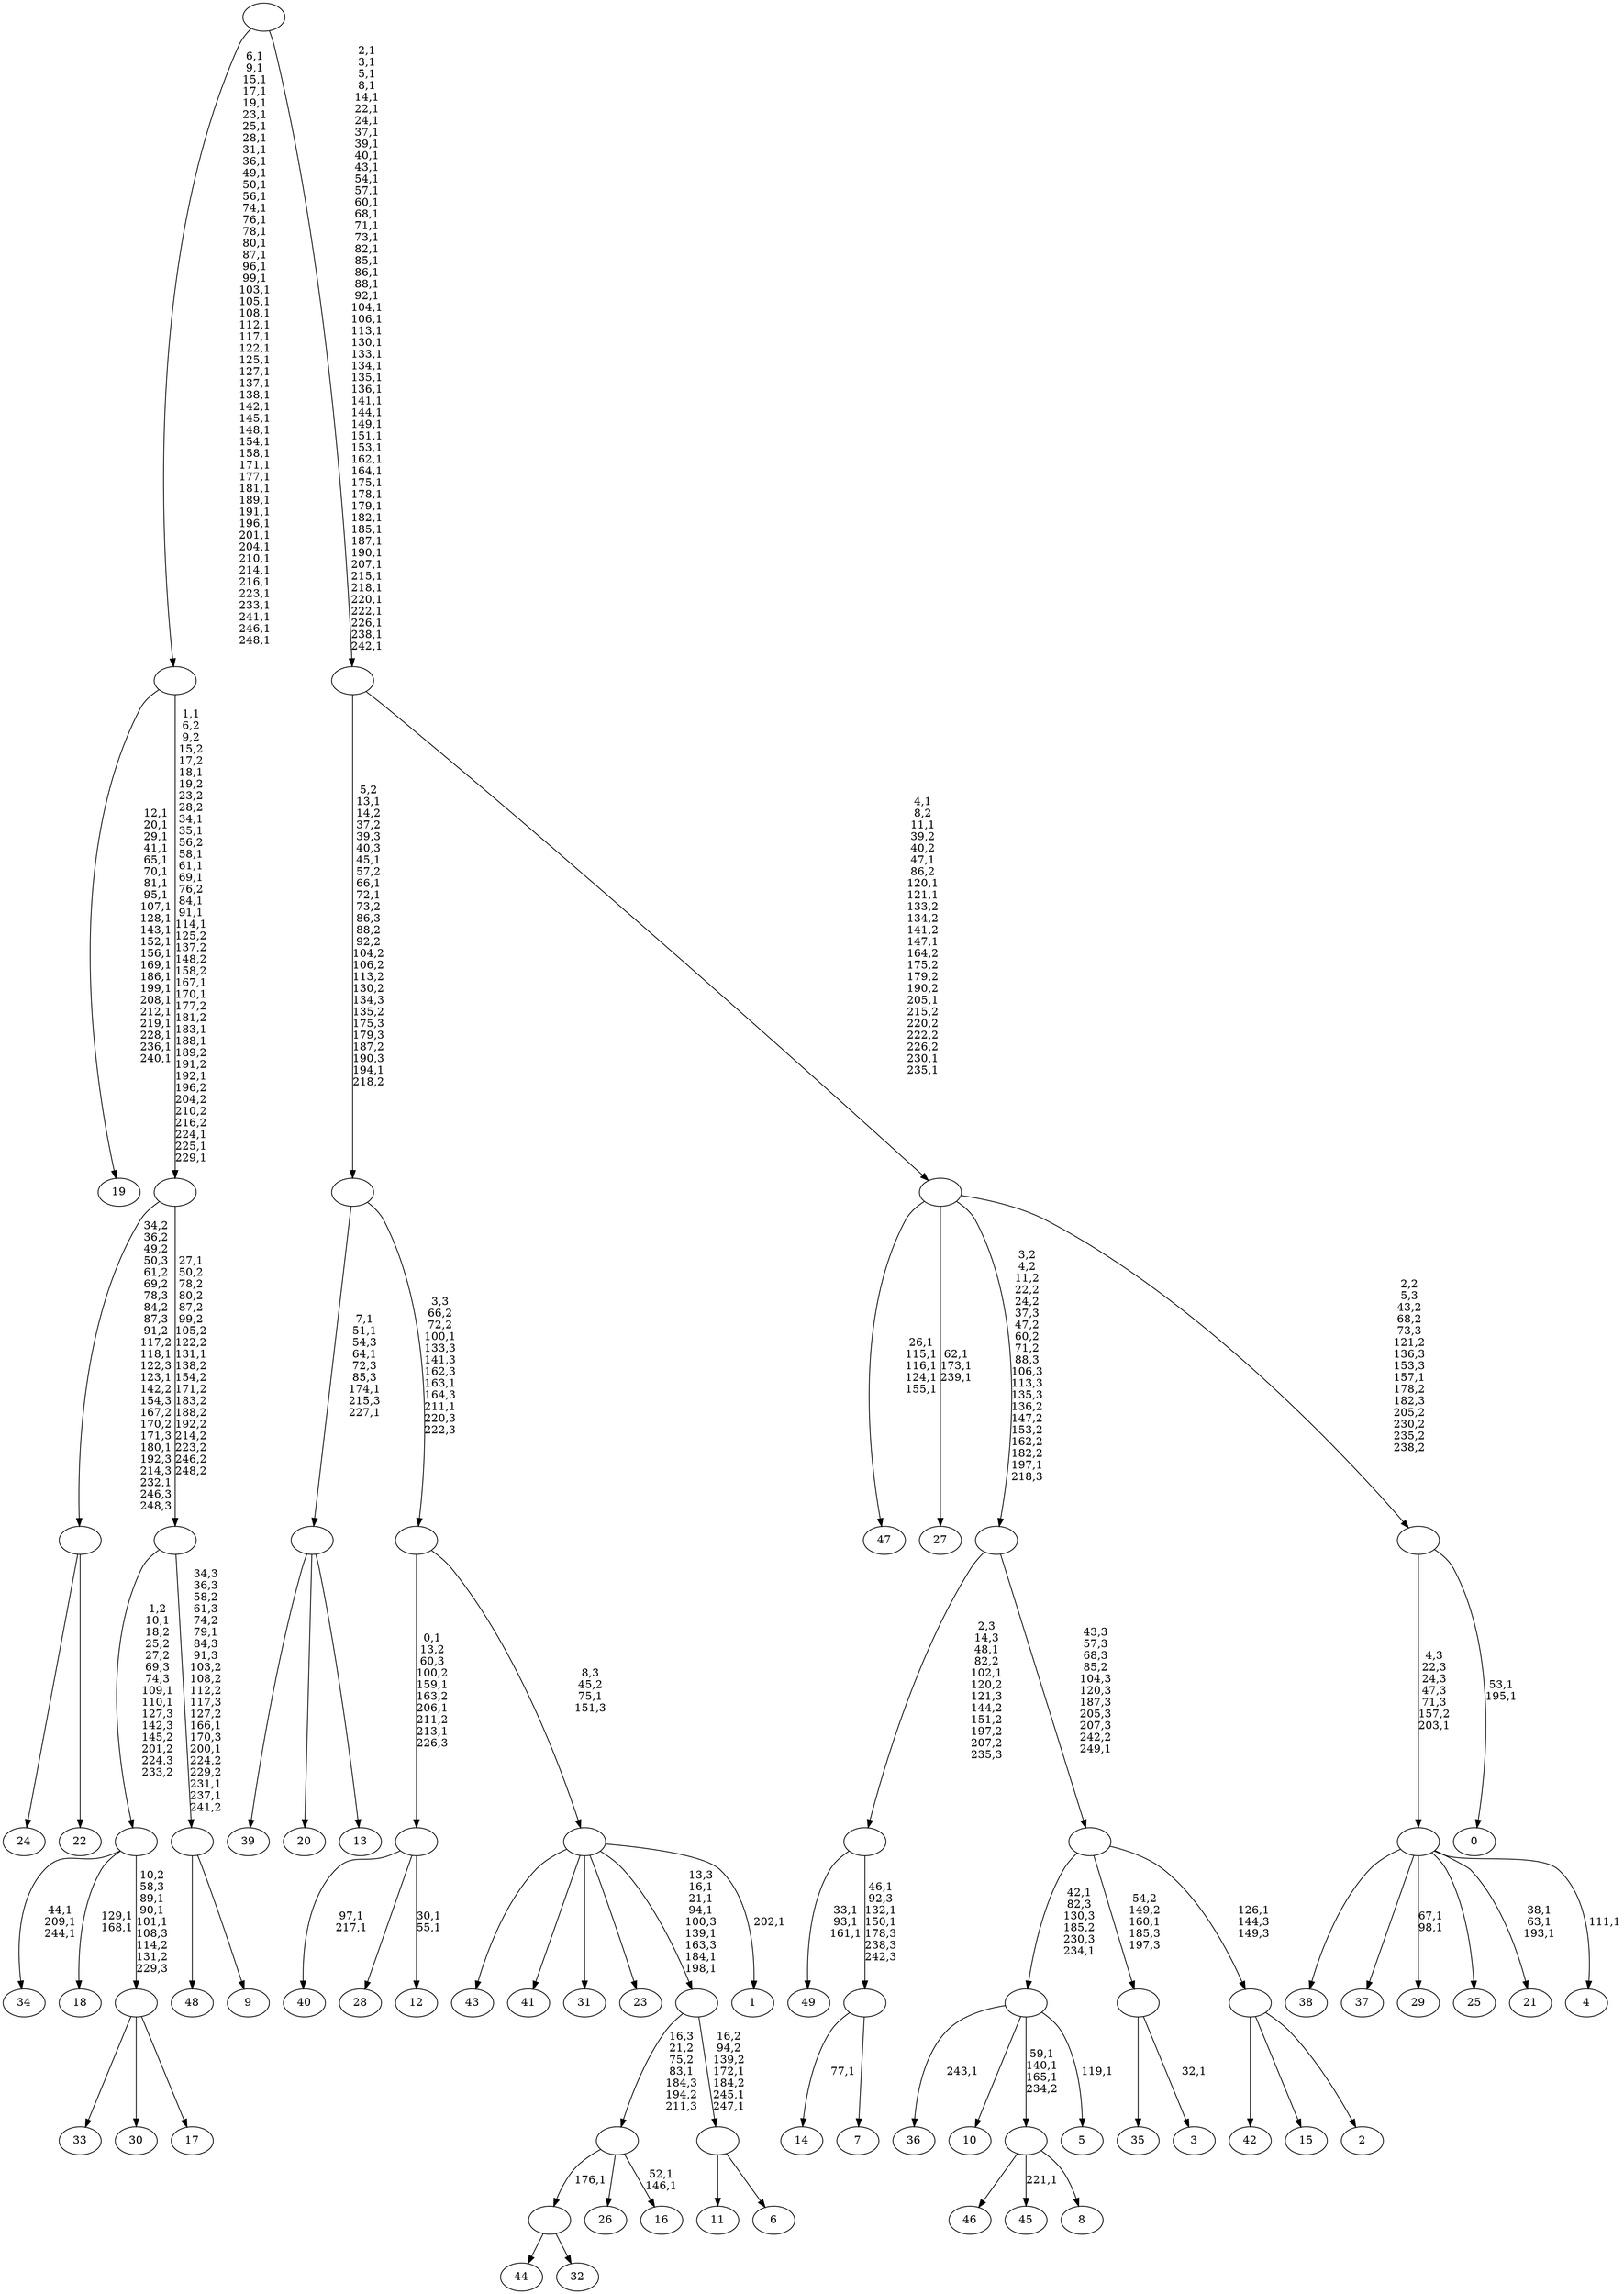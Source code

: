 digraph T {
	300 [label="49"]
	296 [label="48"]
	295 [label="47"]
	289 [label="46"]
	288 [label="45"]
	286 [label="44"]
	285 [label="43"]
	284 [label="42"]
	283 [label="41"]
	282 [label="40"]
	279 [label="39"]
	278 [label="38"]
	277 [label="37"]
	276 [label="36"]
	274 [label="35"]
	273 [label="34"]
	269 [label="33"]
	268 [label="32"]
	267 [label=""]
	266 [label="31"]
	265 [label="30"]
	264 [label="29"]
	261 [label="28"]
	260 [label="27"]
	256 [label="26"]
	255 [label="25"]
	254 [label="24"]
	253 [label="23"]
	252 [label="22"]
	251 [label=""]
	247 [label="21"]
	243 [label="20"]
	242 [label="19"]
	219 [label="18"]
	216 [label="17"]
	215 [label=""]
	212 [label=""]
	209 [label="16"]
	206 [label=""]
	205 [label="15"]
	204 [label="14"]
	202 [label="13"]
	201 [label=""]
	196 [label="12"]
	193 [label=""]
	189 [label="11"]
	188 [label="10"]
	187 [label="9"]
	186 [label=""]
	181 [label=""]
	179 [label=""]
	161 [label=""]
	110 [label="8"]
	109 [label=""]
	106 [label="7"]
	105 [label=""]
	102 [label=""]
	100 [label="6"]
	99 [label=""]
	96 [label=""]
	90 [label="5"]
	88 [label=""]
	86 [label="4"]
	84 [label=""]
	83 [label="3"]
	81 [label=""]
	80 [label="2"]
	79 [label=""]
	78 [label=""]
	77 [label=""]
	76 [label="1"]
	74 [label=""]
	73 [label=""]
	70 [label=""]
	65 [label="0"]
	62 [label=""]
	61 [label=""]
	52 [label=""]
	0 [label=""]
	267 -> 286 [label=""]
	267 -> 268 [label=""]
	251 -> 254 [label=""]
	251 -> 252 [label=""]
	215 -> 269 [label=""]
	215 -> 265 [label=""]
	215 -> 216 [label=""]
	212 -> 215 [label="10,2\n58,3\n89,1\n90,1\n101,1\n108,3\n114,2\n131,2\n229,3"]
	212 -> 219 [label="129,1\n168,1"]
	212 -> 273 [label="44,1\n209,1\n244,1"]
	206 -> 209 [label="52,1\n146,1"]
	206 -> 267 [label="176,1"]
	206 -> 256 [label=""]
	201 -> 279 [label=""]
	201 -> 243 [label=""]
	201 -> 202 [label=""]
	193 -> 196 [label="30,1\n55,1"]
	193 -> 282 [label="97,1\n217,1"]
	193 -> 261 [label=""]
	186 -> 296 [label=""]
	186 -> 187 [label=""]
	181 -> 186 [label="34,3\n36,3\n58,2\n61,3\n74,2\n79,1\n84,3\n91,3\n103,2\n108,2\n112,2\n117,3\n127,2\n166,1\n170,3\n200,1\n224,2\n229,2\n231,1\n237,1\n241,2"]
	181 -> 212 [label="1,2\n10,1\n18,2\n25,2\n27,2\n69,3\n74,3\n109,1\n110,1\n127,3\n142,3\n145,2\n201,2\n224,3\n233,2"]
	179 -> 181 [label="27,1\n50,2\n78,2\n80,2\n87,2\n99,2\n105,2\n122,2\n131,1\n138,2\n154,2\n171,2\n183,2\n188,2\n192,2\n214,2\n223,2\n246,2\n248,2"]
	179 -> 251 [label="34,2\n36,2\n49,2\n50,3\n61,2\n69,2\n78,3\n84,2\n87,3\n91,2\n117,2\n118,1\n122,3\n123,1\n142,2\n154,3\n167,2\n170,2\n171,3\n180,1\n192,3\n214,3\n232,1\n246,3\n248,3"]
	161 -> 179 [label="1,1\n6,2\n9,2\n15,2\n17,2\n18,1\n19,2\n23,2\n28,2\n34,1\n35,1\n56,2\n58,1\n61,1\n69,1\n76,2\n84,1\n91,1\n114,1\n125,2\n137,2\n148,2\n158,2\n167,1\n170,1\n177,2\n181,2\n183,1\n188,1\n189,2\n191,2\n192,1\n196,2\n204,2\n210,2\n216,2\n224,1\n225,1\n229,1"]
	161 -> 242 [label="12,1\n20,1\n29,1\n41,1\n65,1\n70,1\n81,1\n95,1\n107,1\n128,1\n143,1\n152,1\n156,1\n169,1\n186,1\n199,1\n208,1\n212,1\n219,1\n228,1\n236,1\n240,1"]
	109 -> 288 [label="221,1"]
	109 -> 289 [label=""]
	109 -> 110 [label=""]
	105 -> 204 [label="77,1"]
	105 -> 106 [label=""]
	102 -> 105 [label="46,1\n92,3\n132,1\n150,1\n178,3\n238,3\n242,3"]
	102 -> 300 [label="33,1\n93,1\n161,1"]
	99 -> 189 [label=""]
	99 -> 100 [label=""]
	96 -> 99 [label="16,2\n94,2\n139,2\n172,1\n184,2\n245,1\n247,1"]
	96 -> 206 [label="16,3\n21,2\n75,2\n83,1\n184,3\n194,2\n211,3"]
	88 -> 90 [label="119,1"]
	88 -> 109 [label="59,1\n140,1\n165,1\n234,2"]
	88 -> 276 [label="243,1"]
	88 -> 188 [label=""]
	84 -> 86 [label="111,1"]
	84 -> 247 [label="38,1\n63,1\n193,1"]
	84 -> 264 [label="67,1\n98,1"]
	84 -> 278 [label=""]
	84 -> 277 [label=""]
	84 -> 255 [label=""]
	81 -> 83 [label="32,1"]
	81 -> 274 [label=""]
	79 -> 284 [label=""]
	79 -> 205 [label=""]
	79 -> 80 [label=""]
	78 -> 88 [label="42,1\n82,3\n130,3\n185,2\n230,3\n234,1"]
	78 -> 81 [label="54,2\n149,2\n160,1\n185,3\n197,3"]
	78 -> 79 [label="126,1\n144,3\n149,3"]
	77 -> 102 [label="2,3\n14,3\n48,1\n82,2\n102,1\n120,2\n121,3\n144,2\n151,2\n197,2\n207,2\n235,3"]
	77 -> 78 [label="43,3\n57,3\n68,3\n85,2\n104,3\n120,3\n187,3\n205,3\n207,3\n242,2\n249,1"]
	74 -> 76 [label="202,1"]
	74 -> 96 [label="13,3\n16,1\n21,1\n94,1\n100,3\n139,1\n163,3\n184,1\n198,1"]
	74 -> 285 [label=""]
	74 -> 283 [label=""]
	74 -> 266 [label=""]
	74 -> 253 [label=""]
	73 -> 193 [label="0,1\n13,2\n60,3\n100,2\n159,1\n163,2\n206,1\n211,2\n213,1\n226,3"]
	73 -> 74 [label="8,3\n45,2\n75,1\n151,3"]
	70 -> 73 [label="3,3\n66,2\n72,2\n100,1\n133,3\n141,3\n162,3\n163,1\n164,3\n211,1\n220,3\n222,3"]
	70 -> 201 [label="7,1\n51,1\n54,3\n64,1\n72,3\n85,3\n174,1\n215,3\n227,1"]
	62 -> 65 [label="53,1\n195,1"]
	62 -> 84 [label="4,3\n22,3\n24,3\n47,3\n71,3\n157,2\n203,1"]
	61 -> 260 [label="62,1\n173,1\n239,1"]
	61 -> 295 [label="26,1\n115,1\n116,1\n124,1\n155,1"]
	61 -> 77 [label="3,2\n4,2\n11,2\n22,2\n24,2\n37,3\n47,2\n60,2\n71,2\n88,3\n106,3\n113,3\n135,3\n136,2\n147,2\n153,2\n162,2\n182,2\n197,1\n218,3"]
	61 -> 62 [label="2,2\n5,3\n43,2\n68,2\n73,3\n121,2\n136,3\n153,3\n157,1\n178,2\n182,3\n205,2\n230,2\n235,2\n238,2"]
	52 -> 61 [label="4,1\n8,2\n11,1\n39,2\n40,2\n47,1\n86,2\n120,1\n121,1\n133,2\n134,2\n141,2\n147,1\n164,2\n175,2\n179,2\n190,2\n205,1\n215,2\n220,2\n222,2\n226,2\n230,1\n235,1"]
	52 -> 70 [label="5,2\n13,1\n14,2\n37,2\n39,3\n40,3\n45,1\n57,2\n66,1\n72,1\n73,2\n86,3\n88,2\n92,2\n104,2\n106,2\n113,2\n130,2\n134,3\n135,2\n175,3\n179,3\n187,2\n190,3\n194,1\n218,2"]
	0 -> 52 [label="2,1\n3,1\n5,1\n8,1\n14,1\n22,1\n24,1\n37,1\n39,1\n40,1\n43,1\n54,1\n57,1\n60,1\n68,1\n71,1\n73,1\n82,1\n85,1\n86,1\n88,1\n92,1\n104,1\n106,1\n113,1\n130,1\n133,1\n134,1\n135,1\n136,1\n141,1\n144,1\n149,1\n151,1\n153,1\n162,1\n164,1\n175,1\n178,1\n179,1\n182,1\n185,1\n187,1\n190,1\n207,1\n215,1\n218,1\n220,1\n222,1\n226,1\n238,1\n242,1"]
	0 -> 161 [label="6,1\n9,1\n15,1\n17,1\n19,1\n23,1\n25,1\n28,1\n31,1\n36,1\n49,1\n50,1\n56,1\n74,1\n76,1\n78,1\n80,1\n87,1\n96,1\n99,1\n103,1\n105,1\n108,1\n112,1\n117,1\n122,1\n125,1\n127,1\n137,1\n138,1\n142,1\n145,1\n148,1\n154,1\n158,1\n171,1\n177,1\n181,1\n189,1\n191,1\n196,1\n201,1\n204,1\n210,1\n214,1\n216,1\n223,1\n233,1\n241,1\n246,1\n248,1"]
}
